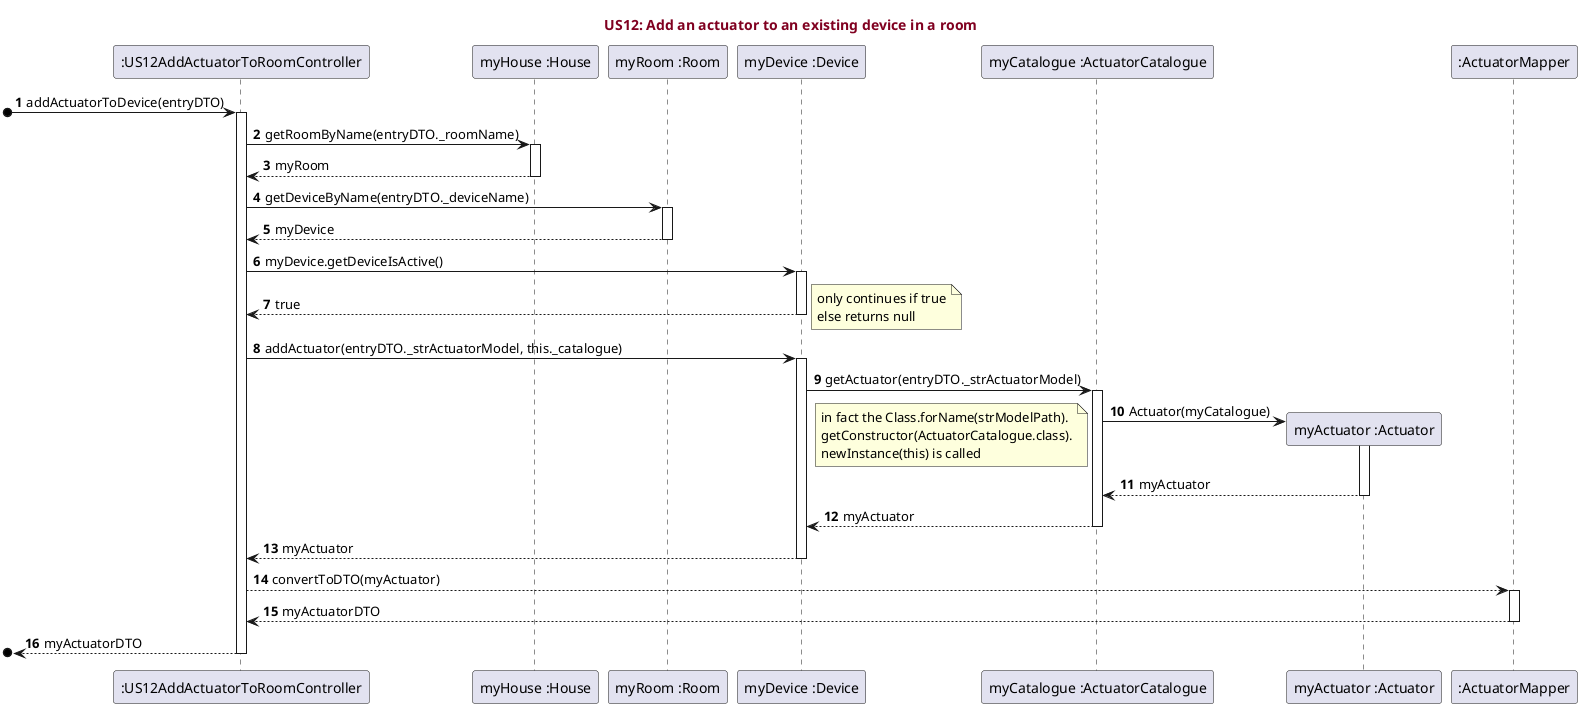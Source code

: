   @startuml
'https://plantuml.com/sequence-diagram

title <font color=#800020>US12: Add an actuator to an existing device in a room</font>

autonumber

participant ":US12AddActuatorToRoomController"
participant "myHouse :House"
participant "myRoom :Room"
participant "myDevice :Device"
participant "myCatalogue :ActuatorCatalogue"
participant "myActuator :Actuator"
participant ":ActuatorMapper"

[o-> ":US12AddActuatorToRoomController" : addActuatorToDevice(entryDTO)
activate ":US12AddActuatorToRoomController"
":US12AddActuatorToRoomController" -> "myHouse :House" : getRoomByName(entryDTO._roomName)
activate "myHouse :House"
":US12AddActuatorToRoomController" <-- "myHouse :House" : myRoom
deactivate "myHouse :House"
":US12AddActuatorToRoomController" -> "myRoom :Room" : getDeviceByName(entryDTO._deviceName)
activate "myRoom :Room"
":US12AddActuatorToRoomController" <-- "myRoom :Room" : myDevice
deactivate "myRoom :Room"
":US12AddActuatorToRoomController" ->"myDevice :Device" ++ : myDevice.getDeviceIsActive()
":US12AddActuatorToRoomController" <-- "myDevice :Device" : true
deactivate "myDevice :Device"
note right
only continues if true
else returns null
end note
":US12AddActuatorToRoomController" -> "myDevice :Device" : addActuator(entryDTO._strActuatorModel, this._catalogue)
activate "myDevice :Device"
"myDevice :Device" -> "myCatalogue :ActuatorCatalogue" : getActuator(entryDTO._strActuatorModel)
activate "myCatalogue :ActuatorCatalogue"
"myCatalogue :ActuatorCatalogue" -> "myActuator :Actuator"** : Actuator(myCatalogue)
note left
in fact the Class.forName(strModelPath).
getConstructor(ActuatorCatalogue.class).
newInstance(this) is called
end note
activate "myActuator :Actuator"
"myActuator :Actuator" --> "myCatalogue :ActuatorCatalogue" : myActuator
deactivate "myActuator :Actuator"
"myDevice :Device" <-- "myCatalogue :ActuatorCatalogue" : myActuator
deactivate "myCatalogue :ActuatorCatalogue"
":US12AddActuatorToRoomController" <-- "myDevice :Device" : myActuator
deactivate "myDevice :Device"
":US12AddActuatorToRoomController" --> ":ActuatorMapper" : convertToDTO(myActuator)
activate ":ActuatorMapper"
":US12AddActuatorToRoomController" <-- ":ActuatorMapper" : myActuatorDTO
deactivate ":ActuatorMapper"
[o<-- ":US12AddActuatorToRoomController" : myActuatorDTO
deactivate ":US12AddActuatorToRoomController"

@enduml